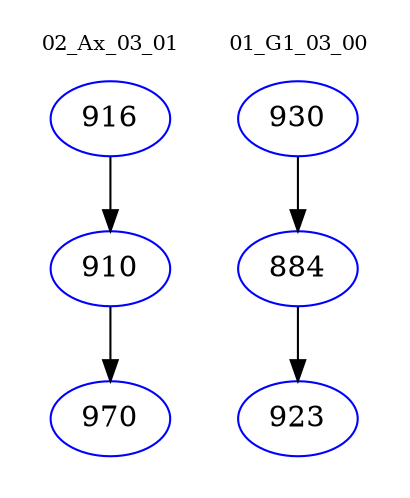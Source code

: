 digraph{
subgraph cluster_0 {
color = white
label = "02_Ax_03_01";
fontsize=10;
T0_916 [label="916", color="blue"]
T0_916 -> T0_910 [color="black"]
T0_910 [label="910", color="blue"]
T0_910 -> T0_970 [color="black"]
T0_970 [label="970", color="blue"]
}
subgraph cluster_1 {
color = white
label = "01_G1_03_00";
fontsize=10;
T1_930 [label="930", color="blue"]
T1_930 -> T1_884 [color="black"]
T1_884 [label="884", color="blue"]
T1_884 -> T1_923 [color="black"]
T1_923 [label="923", color="blue"]
}
}
